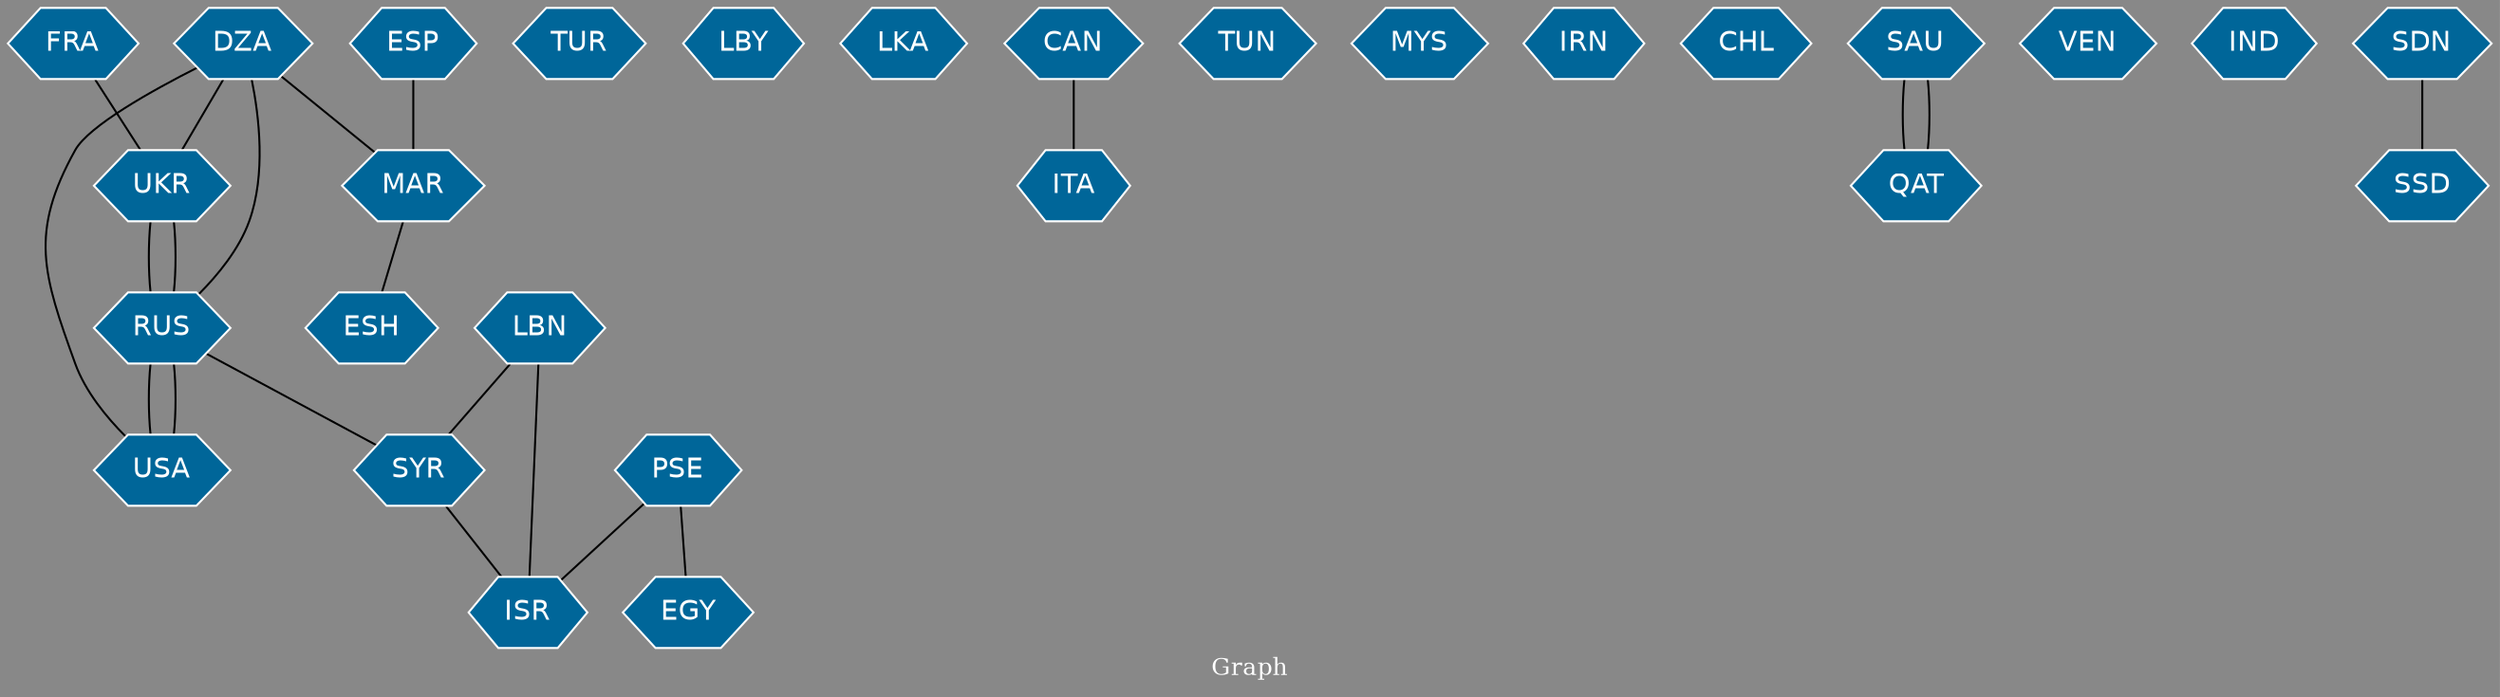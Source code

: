 // Countries together in item graph
graph {
	graph [bgcolor="#888888" fontcolor=white fontsize=12 label="Graph" outputorder=edgesfirst overlap=prism]
	node [color=white fillcolor="#006699" fontcolor=white fontname=Helvetica shape=hexagon style=filled]
	edge [arrowhead=open color=black fontcolor=white fontname=Courier fontsize=12]
		FRA [label=FRA]
		TUR [label=TUR]
		LBY [label=LBY]
		RUS [label=RUS]
		USA [label=USA]
		EGY [label=EGY]
		LKA [label=LKA]
		CAN [label=CAN]
		DZA [label=DZA]
		ESH [label=ESH]
		UKR [label=UKR]
		TUN [label=TUN]
		PSE [label=PSE]
		MYS [label=MYS]
		IRN [label=IRN]
		ESP [label=ESP]
		SYR [label=SYR]
		CHL [label=CHL]
		ISR [label=ISR]
		SAU [label=SAU]
		QAT [label=QAT]
		VEN [label=VEN]
		MAR [label=MAR]
		ITA [label=ITA]
		IND [label=IND]
		LBN [label=LBN]
		SDN [label=SDN]
		SSD [label=SSD]
			ESP -- MAR [weight=3]
			SAU -- QAT [weight=1]
			CAN -- ITA [weight=2]
			RUS -- SYR [weight=1]
			PSE -- EGY [weight=1]
			RUS -- UKR [weight=2]
			DZA -- RUS [weight=1]
			UKR -- RUS [weight=3]
			LBN -- ISR [weight=1]
			RUS -- USA [weight=2]
			FRA -- UKR [weight=1]
			LBN -- SYR [weight=1]
			DZA -- USA [weight=1]
			USA -- RUS [weight=1]
			SDN -- SSD [weight=1]
			PSE -- ISR [weight=1]
			DZA -- UKR [weight=1]
			DZA -- MAR [weight=1]
			QAT -- SAU [weight=1]
			MAR -- ESH [weight=1]
			SYR -- ISR [weight=1]
}